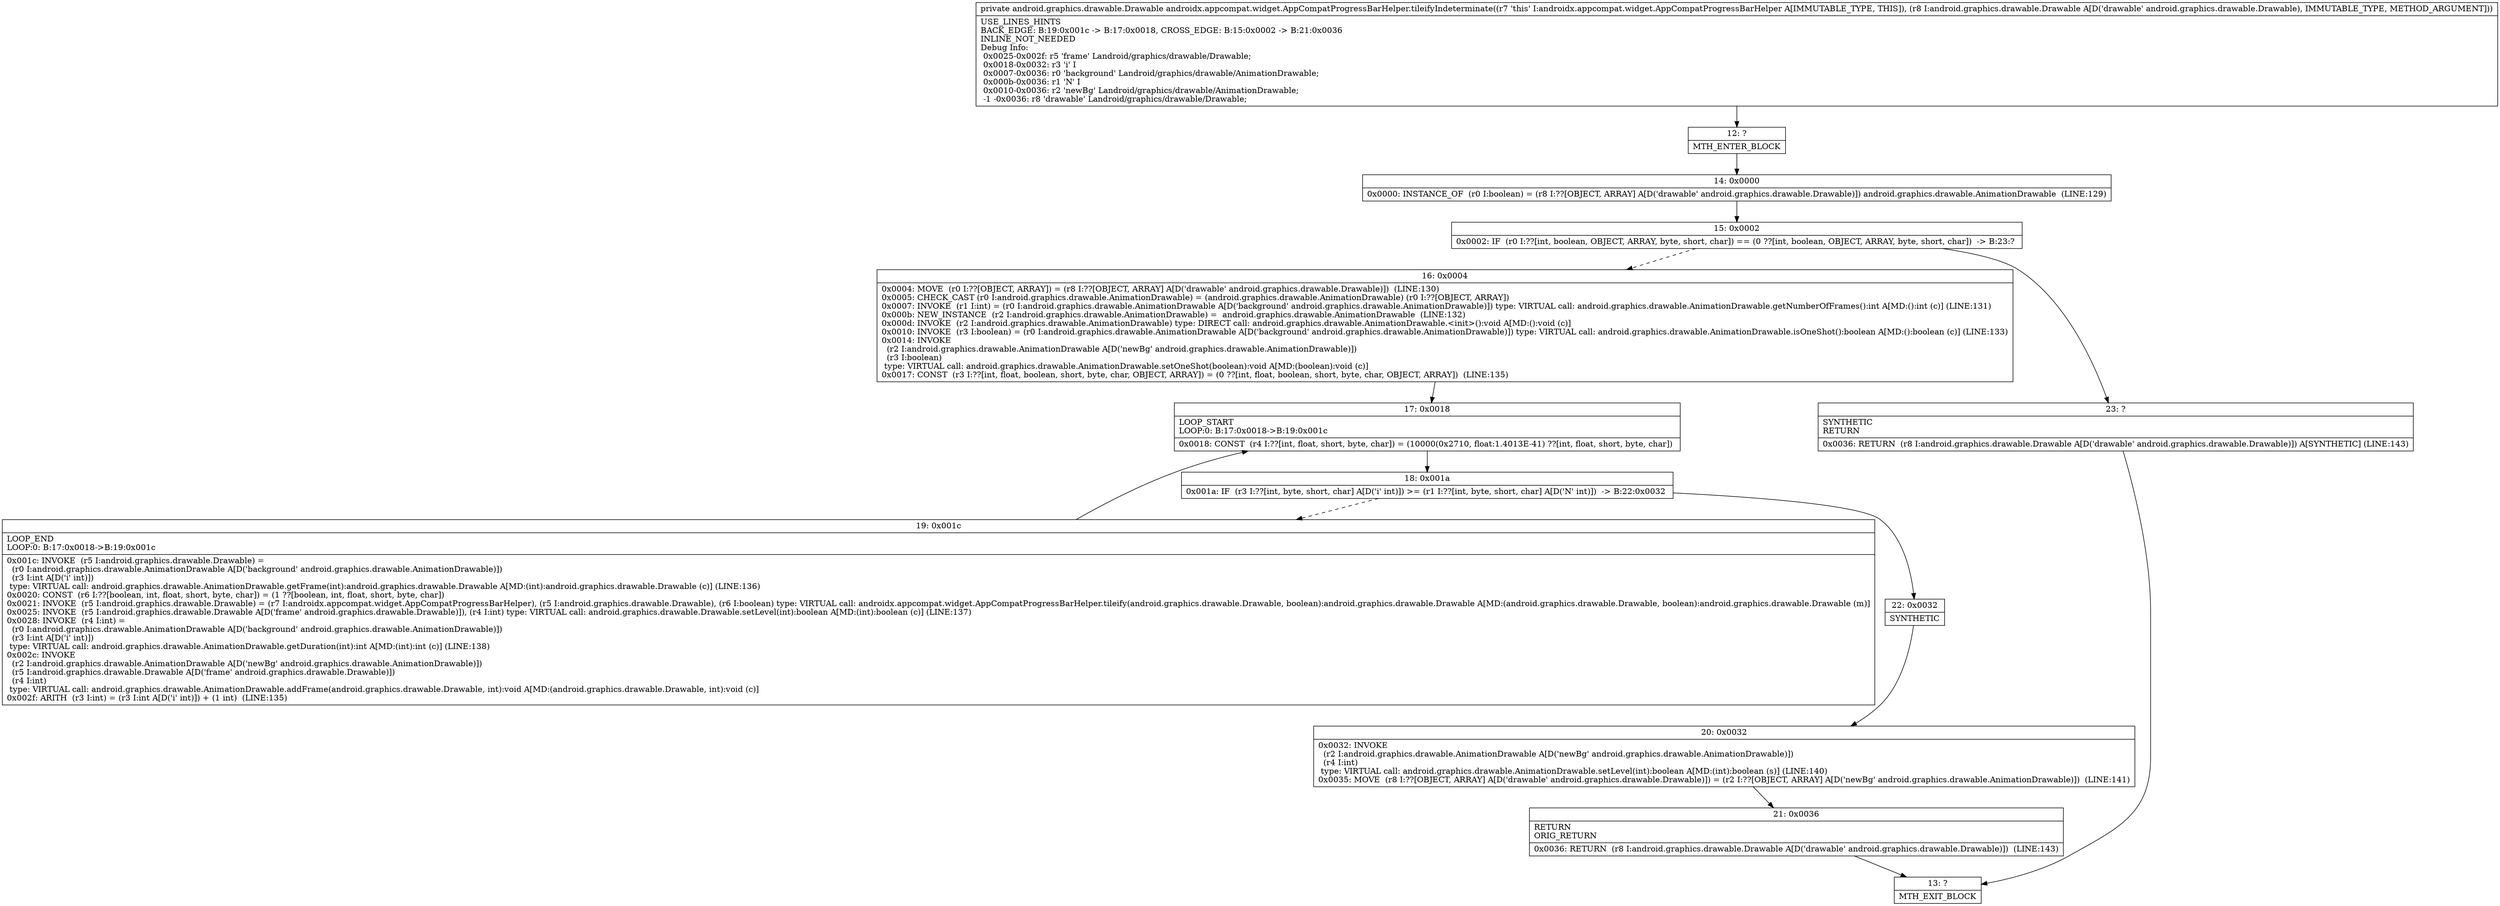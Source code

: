 digraph "CFG forandroidx.appcompat.widget.AppCompatProgressBarHelper.tileifyIndeterminate(Landroid\/graphics\/drawable\/Drawable;)Landroid\/graphics\/drawable\/Drawable;" {
Node_12 [shape=record,label="{12\:\ ?|MTH_ENTER_BLOCK\l}"];
Node_14 [shape=record,label="{14\:\ 0x0000|0x0000: INSTANCE_OF  (r0 I:boolean) = (r8 I:??[OBJECT, ARRAY] A[D('drawable' android.graphics.drawable.Drawable)]) android.graphics.drawable.AnimationDrawable  (LINE:129)\l}"];
Node_15 [shape=record,label="{15\:\ 0x0002|0x0002: IF  (r0 I:??[int, boolean, OBJECT, ARRAY, byte, short, char]) == (0 ??[int, boolean, OBJECT, ARRAY, byte, short, char])  \-\> B:23:? \l}"];
Node_16 [shape=record,label="{16\:\ 0x0004|0x0004: MOVE  (r0 I:??[OBJECT, ARRAY]) = (r8 I:??[OBJECT, ARRAY] A[D('drawable' android.graphics.drawable.Drawable)])  (LINE:130)\l0x0005: CHECK_CAST (r0 I:android.graphics.drawable.AnimationDrawable) = (android.graphics.drawable.AnimationDrawable) (r0 I:??[OBJECT, ARRAY]) \l0x0007: INVOKE  (r1 I:int) = (r0 I:android.graphics.drawable.AnimationDrawable A[D('background' android.graphics.drawable.AnimationDrawable)]) type: VIRTUAL call: android.graphics.drawable.AnimationDrawable.getNumberOfFrames():int A[MD:():int (c)] (LINE:131)\l0x000b: NEW_INSTANCE  (r2 I:android.graphics.drawable.AnimationDrawable) =  android.graphics.drawable.AnimationDrawable  (LINE:132)\l0x000d: INVOKE  (r2 I:android.graphics.drawable.AnimationDrawable) type: DIRECT call: android.graphics.drawable.AnimationDrawable.\<init\>():void A[MD:():void (c)]\l0x0010: INVOKE  (r3 I:boolean) = (r0 I:android.graphics.drawable.AnimationDrawable A[D('background' android.graphics.drawable.AnimationDrawable)]) type: VIRTUAL call: android.graphics.drawable.AnimationDrawable.isOneShot():boolean A[MD:():boolean (c)] (LINE:133)\l0x0014: INVOKE  \l  (r2 I:android.graphics.drawable.AnimationDrawable A[D('newBg' android.graphics.drawable.AnimationDrawable)])\l  (r3 I:boolean)\l type: VIRTUAL call: android.graphics.drawable.AnimationDrawable.setOneShot(boolean):void A[MD:(boolean):void (c)]\l0x0017: CONST  (r3 I:??[int, float, boolean, short, byte, char, OBJECT, ARRAY]) = (0 ??[int, float, boolean, short, byte, char, OBJECT, ARRAY])  (LINE:135)\l}"];
Node_17 [shape=record,label="{17\:\ 0x0018|LOOP_START\lLOOP:0: B:17:0x0018\-\>B:19:0x001c\l|0x0018: CONST  (r4 I:??[int, float, short, byte, char]) = (10000(0x2710, float:1.4013E\-41) ??[int, float, short, byte, char]) \l}"];
Node_18 [shape=record,label="{18\:\ 0x001a|0x001a: IF  (r3 I:??[int, byte, short, char] A[D('i' int)]) \>= (r1 I:??[int, byte, short, char] A[D('N' int)])  \-\> B:22:0x0032 \l}"];
Node_19 [shape=record,label="{19\:\ 0x001c|LOOP_END\lLOOP:0: B:17:0x0018\-\>B:19:0x001c\l|0x001c: INVOKE  (r5 I:android.graphics.drawable.Drawable) = \l  (r0 I:android.graphics.drawable.AnimationDrawable A[D('background' android.graphics.drawable.AnimationDrawable)])\l  (r3 I:int A[D('i' int)])\l type: VIRTUAL call: android.graphics.drawable.AnimationDrawable.getFrame(int):android.graphics.drawable.Drawable A[MD:(int):android.graphics.drawable.Drawable (c)] (LINE:136)\l0x0020: CONST  (r6 I:??[boolean, int, float, short, byte, char]) = (1 ??[boolean, int, float, short, byte, char]) \l0x0021: INVOKE  (r5 I:android.graphics.drawable.Drawable) = (r7 I:androidx.appcompat.widget.AppCompatProgressBarHelper), (r5 I:android.graphics.drawable.Drawable), (r6 I:boolean) type: VIRTUAL call: androidx.appcompat.widget.AppCompatProgressBarHelper.tileify(android.graphics.drawable.Drawable, boolean):android.graphics.drawable.Drawable A[MD:(android.graphics.drawable.Drawable, boolean):android.graphics.drawable.Drawable (m)]\l0x0025: INVOKE  (r5 I:android.graphics.drawable.Drawable A[D('frame' android.graphics.drawable.Drawable)]), (r4 I:int) type: VIRTUAL call: android.graphics.drawable.Drawable.setLevel(int):boolean A[MD:(int):boolean (c)] (LINE:137)\l0x0028: INVOKE  (r4 I:int) = \l  (r0 I:android.graphics.drawable.AnimationDrawable A[D('background' android.graphics.drawable.AnimationDrawable)])\l  (r3 I:int A[D('i' int)])\l type: VIRTUAL call: android.graphics.drawable.AnimationDrawable.getDuration(int):int A[MD:(int):int (c)] (LINE:138)\l0x002c: INVOKE  \l  (r2 I:android.graphics.drawable.AnimationDrawable A[D('newBg' android.graphics.drawable.AnimationDrawable)])\l  (r5 I:android.graphics.drawable.Drawable A[D('frame' android.graphics.drawable.Drawable)])\l  (r4 I:int)\l type: VIRTUAL call: android.graphics.drawable.AnimationDrawable.addFrame(android.graphics.drawable.Drawable, int):void A[MD:(android.graphics.drawable.Drawable, int):void (c)]\l0x002f: ARITH  (r3 I:int) = (r3 I:int A[D('i' int)]) + (1 int)  (LINE:135)\l}"];
Node_22 [shape=record,label="{22\:\ 0x0032|SYNTHETIC\l}"];
Node_20 [shape=record,label="{20\:\ 0x0032|0x0032: INVOKE  \l  (r2 I:android.graphics.drawable.AnimationDrawable A[D('newBg' android.graphics.drawable.AnimationDrawable)])\l  (r4 I:int)\l type: VIRTUAL call: android.graphics.drawable.AnimationDrawable.setLevel(int):boolean A[MD:(int):boolean (s)] (LINE:140)\l0x0035: MOVE  (r8 I:??[OBJECT, ARRAY] A[D('drawable' android.graphics.drawable.Drawable)]) = (r2 I:??[OBJECT, ARRAY] A[D('newBg' android.graphics.drawable.AnimationDrawable)])  (LINE:141)\l}"];
Node_21 [shape=record,label="{21\:\ 0x0036|RETURN\lORIG_RETURN\l|0x0036: RETURN  (r8 I:android.graphics.drawable.Drawable A[D('drawable' android.graphics.drawable.Drawable)])  (LINE:143)\l}"];
Node_13 [shape=record,label="{13\:\ ?|MTH_EXIT_BLOCK\l}"];
Node_23 [shape=record,label="{23\:\ ?|SYNTHETIC\lRETURN\l|0x0036: RETURN  (r8 I:android.graphics.drawable.Drawable A[D('drawable' android.graphics.drawable.Drawable)]) A[SYNTHETIC] (LINE:143)\l}"];
MethodNode[shape=record,label="{private android.graphics.drawable.Drawable androidx.appcompat.widget.AppCompatProgressBarHelper.tileifyIndeterminate((r7 'this' I:androidx.appcompat.widget.AppCompatProgressBarHelper A[IMMUTABLE_TYPE, THIS]), (r8 I:android.graphics.drawable.Drawable A[D('drawable' android.graphics.drawable.Drawable), IMMUTABLE_TYPE, METHOD_ARGUMENT]))  | USE_LINES_HINTS\lBACK_EDGE: B:19:0x001c \-\> B:17:0x0018, CROSS_EDGE: B:15:0x0002 \-\> B:21:0x0036\lINLINE_NOT_NEEDED\lDebug Info:\l  0x0025\-0x002f: r5 'frame' Landroid\/graphics\/drawable\/Drawable;\l  0x0018\-0x0032: r3 'i' I\l  0x0007\-0x0036: r0 'background' Landroid\/graphics\/drawable\/AnimationDrawable;\l  0x000b\-0x0036: r1 'N' I\l  0x0010\-0x0036: r2 'newBg' Landroid\/graphics\/drawable\/AnimationDrawable;\l  \-1 \-0x0036: r8 'drawable' Landroid\/graphics\/drawable\/Drawable;\l}"];
MethodNode -> Node_12;Node_12 -> Node_14;
Node_14 -> Node_15;
Node_15 -> Node_16[style=dashed];
Node_15 -> Node_23;
Node_16 -> Node_17;
Node_17 -> Node_18;
Node_18 -> Node_19[style=dashed];
Node_18 -> Node_22;
Node_19 -> Node_17;
Node_22 -> Node_20;
Node_20 -> Node_21;
Node_21 -> Node_13;
Node_23 -> Node_13;
}

